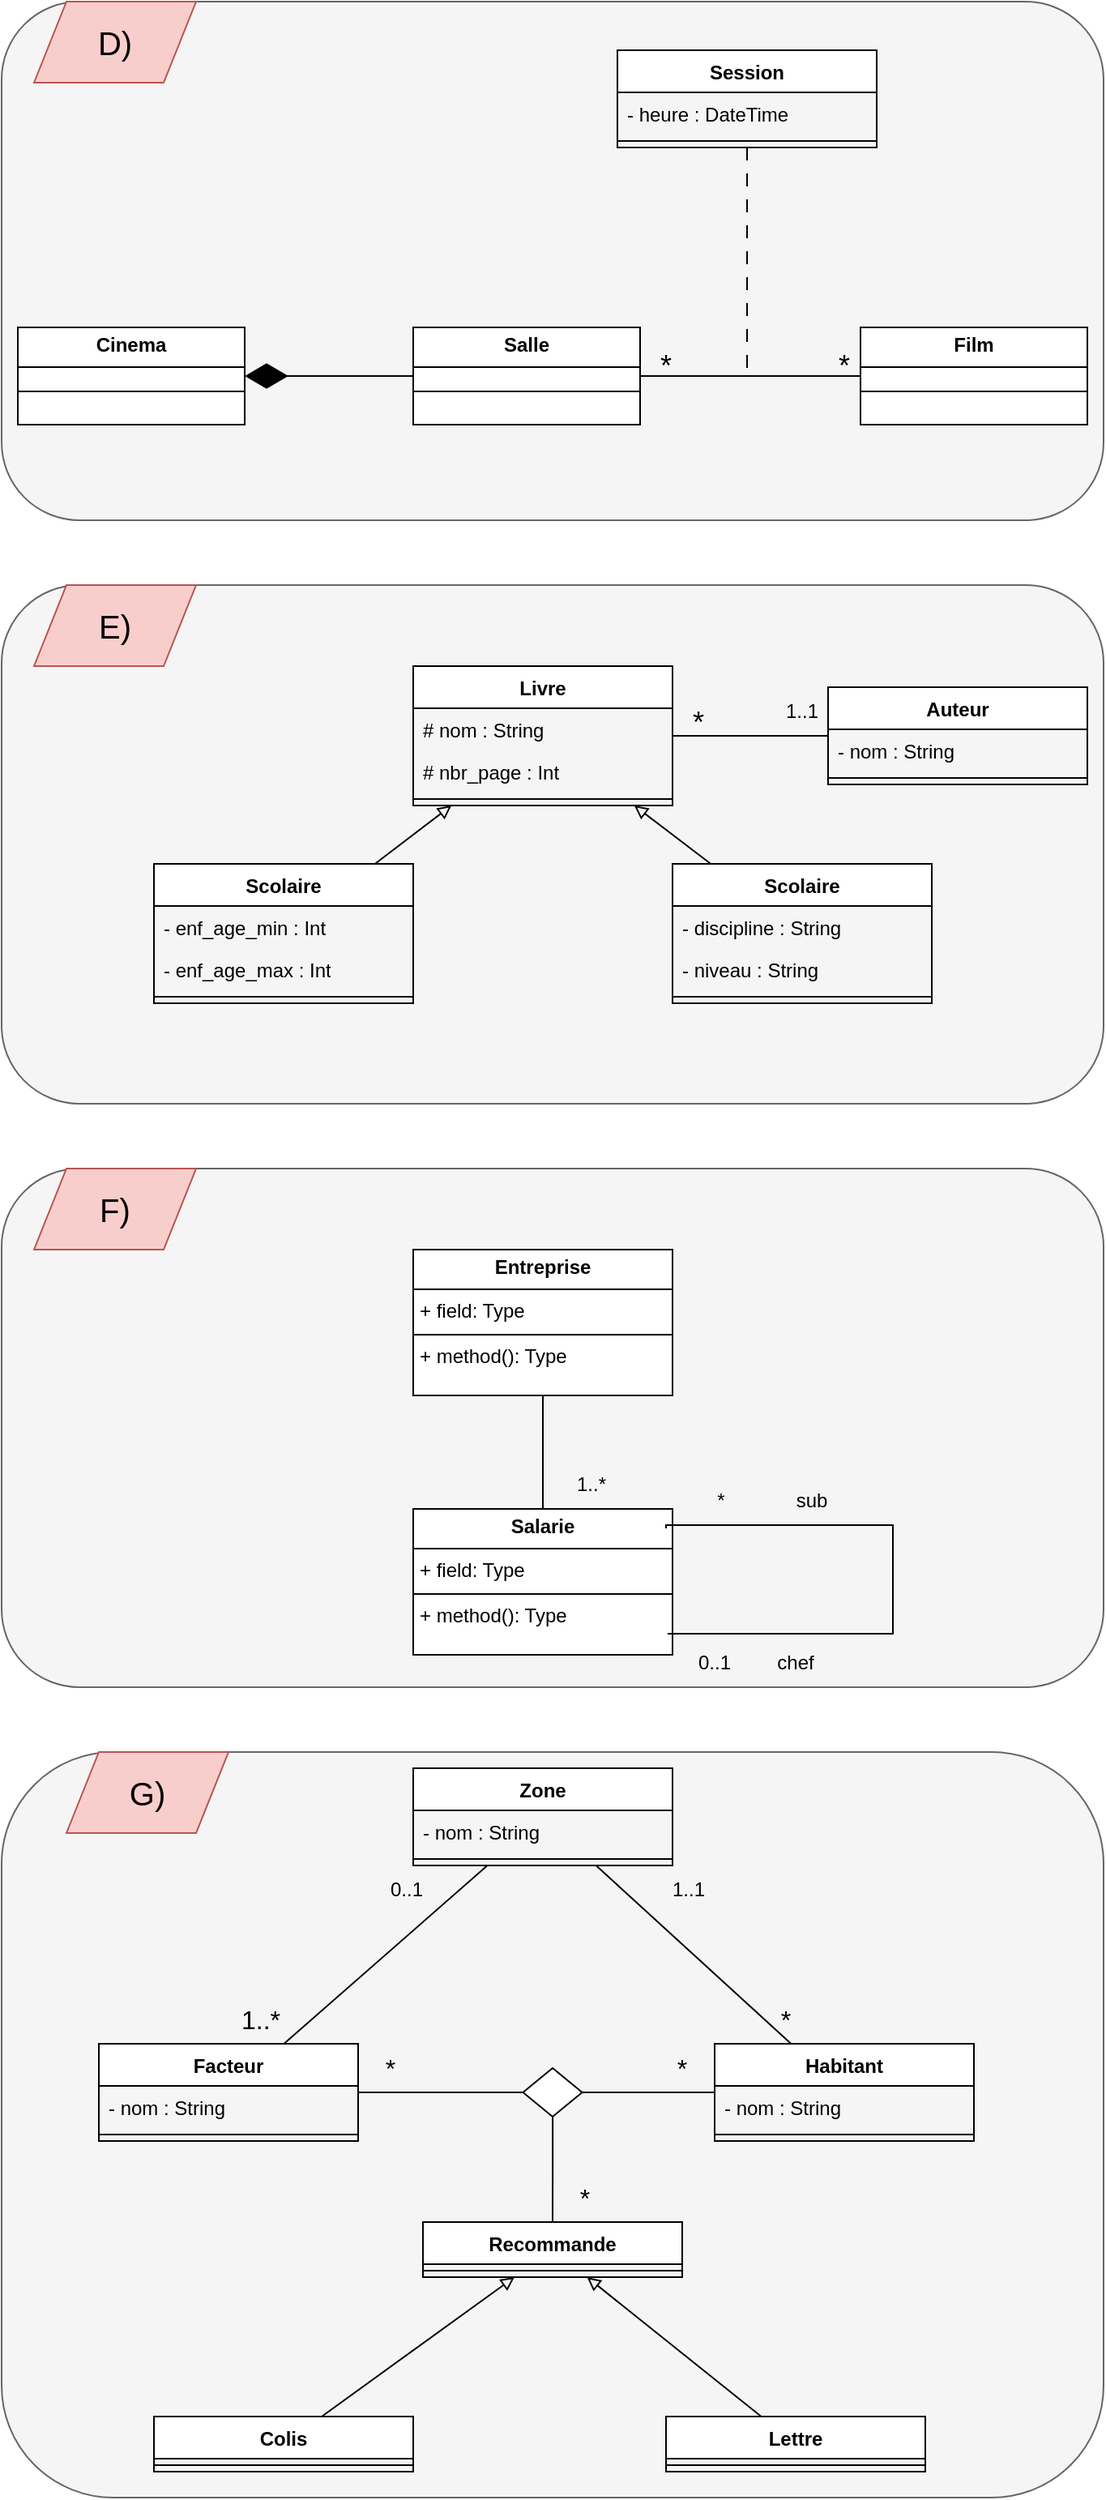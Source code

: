 <mxfile version="27.0.6">
  <diagram name="Page-1" id="Q0PIo-2i7bnXa_9pYqrQ">
    <mxGraphModel dx="898" dy="750" grid="1" gridSize="10" guides="1" tooltips="1" connect="1" arrows="1" fold="1" page="1" pageScale="1" pageWidth="827" pageHeight="1169" math="0" shadow="0">
      <root>
        <mxCell id="0" />
        <mxCell id="1" parent="0" />
        <mxCell id="LR8l_ZA1qz5UWRUe_UtI-1" value="" style="rounded=1;whiteSpace=wrap;html=1;fillColor=#f5f5f5;fontColor=#333333;strokeColor=#666666;" parent="1" vertex="1">
          <mxGeometry x="80" y="80" width="680" height="320" as="geometry" />
        </mxCell>
        <mxCell id="LR8l_ZA1qz5UWRUe_UtI-2" value="&lt;font style=&quot;font-size: 20px;&quot;&gt;D)&lt;/font&gt;" style="shape=parallelogram;perimeter=parallelogramPerimeter;whiteSpace=wrap;html=1;fixedSize=1;fillColor=#f8cecc;strokeColor=#b85450;" parent="1" vertex="1">
          <mxGeometry x="100" y="80" width="100" height="50" as="geometry" />
        </mxCell>
        <mxCell id="LR8l_ZA1qz5UWRUe_UtI-4" value="&lt;p style=&quot;margin:0px;margin-top:4px;text-align:center;&quot;&gt;&lt;b&gt;Cinema&lt;/b&gt;&lt;/p&gt;&lt;hr size=&quot;1&quot; style=&quot;border-style:solid;&quot;&gt;&lt;div style=&quot;height:2px;&quot;&gt;&lt;/div&gt;&lt;hr size=&quot;1&quot; style=&quot;border-style:solid;&quot;&gt;&lt;div style=&quot;height:2px;&quot;&gt;&lt;/div&gt;" style="verticalAlign=top;align=left;overflow=fill;html=1;whiteSpace=wrap;" parent="1" vertex="1">
          <mxGeometry x="90" y="281" width="140" height="60" as="geometry" />
        </mxCell>
        <mxCell id="2qF_T3SmxSKu9OVV5jv2-1" style="rounded=0;orthogonalLoop=1;jettySize=auto;html=1;entryX=0;entryY=0.5;entryDx=0;entryDy=0;endArrow=none;startFill=0;" parent="1" source="7bh3WnlcI_e72tTwCWZT-6" target="LR8l_ZA1qz5UWRUe_UtI-6" edge="1">
          <mxGeometry relative="1" as="geometry" />
        </mxCell>
        <mxCell id="LR8l_ZA1qz5UWRUe_UtI-5" value="&lt;p style=&quot;margin:0px;margin-top:4px;text-align:center;&quot;&gt;&lt;b&gt;Salle&lt;/b&gt;&lt;/p&gt;&lt;hr size=&quot;1&quot; style=&quot;border-style:solid;&quot;&gt;&lt;div style=&quot;height:2px;&quot;&gt;&lt;/div&gt;&lt;hr size=&quot;1&quot; style=&quot;border-style:solid;&quot;&gt;&lt;div style=&quot;height:2px;&quot;&gt;&lt;/div&gt;" style="verticalAlign=top;align=left;overflow=fill;html=1;whiteSpace=wrap;" parent="1" vertex="1">
          <mxGeometry x="334" y="281" width="140" height="60" as="geometry" />
        </mxCell>
        <mxCell id="LR8l_ZA1qz5UWRUe_UtI-6" value="&lt;p style=&quot;margin:0px;margin-top:4px;text-align:center;&quot;&gt;&lt;b&gt;Film&lt;/b&gt;&lt;/p&gt;&lt;hr size=&quot;1&quot; style=&quot;border-style:solid;&quot;&gt;&lt;div style=&quot;height:2px;&quot;&gt;&lt;/div&gt;&lt;hr size=&quot;1&quot; style=&quot;border-style:solid;&quot;&gt;&lt;div style=&quot;height:2px;&quot;&gt;&lt;/div&gt;" style="verticalAlign=top;align=left;overflow=fill;html=1;whiteSpace=wrap;" parent="1" vertex="1">
          <mxGeometry x="610" y="281" width="140" height="60" as="geometry" />
        </mxCell>
        <mxCell id="LR8l_ZA1qz5UWRUe_UtI-9" value="" style="rounded=1;whiteSpace=wrap;html=1;fillColor=#f5f5f5;fontColor=#333333;strokeColor=#666666;" parent="1" vertex="1">
          <mxGeometry x="80" y="440" width="680" height="320" as="geometry" />
        </mxCell>
        <mxCell id="LR8l_ZA1qz5UWRUe_UtI-10" value="&lt;font style=&quot;font-size: 20px;&quot;&gt;E)&lt;/font&gt;" style="shape=parallelogram;perimeter=parallelogramPerimeter;whiteSpace=wrap;html=1;fixedSize=1;fillColor=#f8cecc;strokeColor=#b85450;" parent="1" vertex="1">
          <mxGeometry x="100" y="440" width="100" height="50" as="geometry" />
        </mxCell>
        <mxCell id="LR8l_ZA1qz5UWRUe_UtI-11" value="" style="rounded=1;whiteSpace=wrap;html=1;fillColor=#f5f5f5;fontColor=#333333;strokeColor=#666666;" parent="1" vertex="1">
          <mxGeometry x="80" y="800" width="680" height="320" as="geometry" />
        </mxCell>
        <mxCell id="LR8l_ZA1qz5UWRUe_UtI-12" value="&lt;font style=&quot;font-size: 20px;&quot;&gt;F)&lt;/font&gt;" style="shape=parallelogram;perimeter=parallelogramPerimeter;whiteSpace=wrap;html=1;fixedSize=1;fillColor=#f8cecc;strokeColor=#b85450;" parent="1" vertex="1">
          <mxGeometry x="100" y="800" width="100" height="50" as="geometry" />
        </mxCell>
        <mxCell id="LR8l_ZA1qz5UWRUe_UtI-13" value="" style="rounded=1;whiteSpace=wrap;html=1;fillColor=#f5f5f5;fontColor=#333333;strokeColor=#666666;" parent="1" vertex="1">
          <mxGeometry x="80" y="1160" width="680" height="460" as="geometry" />
        </mxCell>
        <mxCell id="LR8l_ZA1qz5UWRUe_UtI-14" value="&lt;font style=&quot;font-size: 20px;&quot;&gt;G)&lt;/font&gt;" style="shape=parallelogram;perimeter=parallelogramPerimeter;whiteSpace=wrap;html=1;fixedSize=1;fillColor=#f8cecc;strokeColor=#b85450;" parent="1" vertex="1">
          <mxGeometry x="120" y="1160" width="100" height="50" as="geometry" />
        </mxCell>
        <mxCell id="hNnfSYcbuitZRMs8XukD-15" style="rounded=0;orthogonalLoop=1;jettySize=auto;html=1;endArrow=block;endFill=0;" parent="1" source="hNnfSYcbuitZRMs8XukD-9" target="2qF_T3SmxSKu9OVV5jv2-13" edge="1">
          <mxGeometry relative="1" as="geometry">
            <mxPoint x="414" y="550" as="targetPoint" />
          </mxGeometry>
        </mxCell>
        <mxCell id="hNnfSYcbuitZRMs8XukD-9" value="Scolaire" style="swimlane;fontStyle=1;align=center;verticalAlign=top;childLayout=stackLayout;horizontal=1;startSize=26;horizontalStack=0;resizeParent=1;resizeParentMax=0;resizeLast=0;collapsible=1;marginBottom=0;whiteSpace=wrap;html=1;" parent="1" vertex="1">
          <mxGeometry x="494" y="612" width="160" height="86" as="geometry" />
        </mxCell>
        <mxCell id="hNnfSYcbuitZRMs8XukD-10" value="- discipline : String" style="text;strokeColor=none;fillColor=none;align=left;verticalAlign=top;spacingLeft=4;spacingRight=4;overflow=hidden;rotatable=0;points=[[0,0.5],[1,0.5]];portConstraint=eastwest;whiteSpace=wrap;html=1;" parent="hNnfSYcbuitZRMs8XukD-9" vertex="1">
          <mxGeometry y="26" width="160" height="26" as="geometry" />
        </mxCell>
        <mxCell id="hNnfSYcbuitZRMs8XukD-13" value="- niveau : String" style="text;strokeColor=none;fillColor=none;align=left;verticalAlign=top;spacingLeft=4;spacingRight=4;overflow=hidden;rotatable=0;points=[[0,0.5],[1,0.5]];portConstraint=eastwest;whiteSpace=wrap;html=1;" parent="hNnfSYcbuitZRMs8XukD-9" vertex="1">
          <mxGeometry y="52" width="160" height="26" as="geometry" />
        </mxCell>
        <mxCell id="hNnfSYcbuitZRMs8XukD-11" value="" style="line;strokeWidth=1;fillColor=none;align=left;verticalAlign=middle;spacingTop=-1;spacingLeft=3;spacingRight=3;rotatable=0;labelPosition=right;points=[];portConstraint=eastwest;strokeColor=inherit;" parent="hNnfSYcbuitZRMs8XukD-9" vertex="1">
          <mxGeometry y="78" width="160" height="8" as="geometry" />
        </mxCell>
        <mxCell id="hNnfSYcbuitZRMs8XukD-22" style="rounded=0;orthogonalLoop=1;jettySize=auto;html=1;endArrow=block;endFill=0;" parent="1" source="hNnfSYcbuitZRMs8XukD-17" target="2qF_T3SmxSKu9OVV5jv2-13" edge="1">
          <mxGeometry relative="1" as="geometry">
            <mxPoint x="414" y="550" as="targetPoint" />
          </mxGeometry>
        </mxCell>
        <mxCell id="hNnfSYcbuitZRMs8XukD-17" value="Scolaire" style="swimlane;fontStyle=1;align=center;verticalAlign=top;childLayout=stackLayout;horizontal=1;startSize=26;horizontalStack=0;resizeParent=1;resizeParentMax=0;resizeLast=0;collapsible=1;marginBottom=0;whiteSpace=wrap;html=1;" parent="1" vertex="1">
          <mxGeometry x="174" y="612" width="160" height="86" as="geometry" />
        </mxCell>
        <mxCell id="hNnfSYcbuitZRMs8XukD-18" value="- enf_age_min : Int" style="text;strokeColor=none;fillColor=none;align=left;verticalAlign=top;spacingLeft=4;spacingRight=4;overflow=hidden;rotatable=0;points=[[0,0.5],[1,0.5]];portConstraint=eastwest;whiteSpace=wrap;html=1;" parent="hNnfSYcbuitZRMs8XukD-17" vertex="1">
          <mxGeometry y="26" width="160" height="26" as="geometry" />
        </mxCell>
        <mxCell id="hNnfSYcbuitZRMs8XukD-19" value="- enf_age_max : Int" style="text;strokeColor=none;fillColor=none;align=left;verticalAlign=top;spacingLeft=4;spacingRight=4;overflow=hidden;rotatable=0;points=[[0,0.5],[1,0.5]];portConstraint=eastwest;whiteSpace=wrap;html=1;" parent="hNnfSYcbuitZRMs8XukD-17" vertex="1">
          <mxGeometry y="52" width="160" height="26" as="geometry" />
        </mxCell>
        <mxCell id="hNnfSYcbuitZRMs8XukD-20" value="" style="line;strokeWidth=1;fillColor=none;align=left;verticalAlign=middle;spacingTop=-1;spacingLeft=3;spacingRight=3;rotatable=0;labelPosition=right;points=[];portConstraint=eastwest;strokeColor=inherit;" parent="hNnfSYcbuitZRMs8XukD-17" vertex="1">
          <mxGeometry y="78" width="160" height="8" as="geometry" />
        </mxCell>
        <mxCell id="2qF_T3SmxSKu9OVV5jv2-56" style="rounded=0;orthogonalLoop=1;jettySize=auto;html=1;entryX=0.5;entryY=0;entryDx=0;entryDy=0;endArrow=none;startFill=0;" parent="1" source="hNnfSYcbuitZRMs8XukD-23" target="hNnfSYcbuitZRMs8XukD-24" edge="1">
          <mxGeometry relative="1" as="geometry" />
        </mxCell>
        <mxCell id="hNnfSYcbuitZRMs8XukD-23" value="&lt;p style=&quot;margin:0px;margin-top:4px;text-align:center;&quot;&gt;&lt;b&gt;Entreprise&lt;/b&gt;&lt;/p&gt;&lt;hr size=&quot;1&quot; style=&quot;border-style:solid;&quot;&gt;&lt;p style=&quot;margin:0px;margin-left:4px;&quot;&gt;+ field: Type&lt;/p&gt;&lt;hr size=&quot;1&quot; style=&quot;border-style:solid;&quot;&gt;&lt;p style=&quot;margin:0px;margin-left:4px;&quot;&gt;+ method(): Type&lt;/p&gt;" style="verticalAlign=top;align=left;overflow=fill;html=1;whiteSpace=wrap;" parent="1" vertex="1">
          <mxGeometry x="334" y="850" width="160" height="90" as="geometry" />
        </mxCell>
        <mxCell id="hNnfSYcbuitZRMs8XukD-24" value="&lt;p style=&quot;margin:0px;margin-top:4px;text-align:center;&quot;&gt;&lt;b&gt;Salarie&lt;/b&gt;&lt;/p&gt;&lt;hr size=&quot;1&quot; style=&quot;border-style:solid;&quot;&gt;&lt;p style=&quot;margin:0px;margin-left:4px;&quot;&gt;+ field: Type&lt;/p&gt;&lt;hr size=&quot;1&quot; style=&quot;border-style:solid;&quot;&gt;&lt;p style=&quot;margin:0px;margin-left:4px;&quot;&gt;+ method(): Type&lt;/p&gt;" style="verticalAlign=top;align=left;overflow=fill;html=1;whiteSpace=wrap;" parent="1" vertex="1">
          <mxGeometry x="334" y="1010" width="160" height="90" as="geometry" />
        </mxCell>
        <mxCell id="2qF_T3SmxSKu9OVV5jv2-3" style="rounded=0;orthogonalLoop=1;jettySize=auto;html=1;endArrow=none;startFill=0;dashed=1;dashPattern=8 8;" parent="1" source="2qF_T3SmxSKu9OVV5jv2-9" edge="1">
          <mxGeometry relative="1" as="geometry">
            <mxPoint x="540" y="310" as="targetPoint" />
            <mxPoint x="622.353" y="100" as="sourcePoint" />
          </mxGeometry>
        </mxCell>
        <mxCell id="2qF_T3SmxSKu9OVV5jv2-9" value="Session" style="swimlane;fontStyle=1;align=center;verticalAlign=top;childLayout=stackLayout;horizontal=1;startSize=26;horizontalStack=0;resizeParent=1;resizeParentMax=0;resizeLast=0;collapsible=1;marginBottom=0;whiteSpace=wrap;html=1;" parent="1" vertex="1">
          <mxGeometry x="460" y="110" width="160" height="60" as="geometry" />
        </mxCell>
        <mxCell id="2qF_T3SmxSKu9OVV5jv2-10" value="- heure : DateTime&amp;nbsp;" style="text;strokeColor=none;fillColor=none;align=left;verticalAlign=top;spacingLeft=4;spacingRight=4;overflow=hidden;rotatable=0;points=[[0,0.5],[1,0.5]];portConstraint=eastwest;whiteSpace=wrap;html=1;" parent="2qF_T3SmxSKu9OVV5jv2-9" vertex="1">
          <mxGeometry y="26" width="160" height="26" as="geometry" />
        </mxCell>
        <mxCell id="2qF_T3SmxSKu9OVV5jv2-11" value="" style="line;strokeWidth=1;fillColor=none;align=left;verticalAlign=middle;spacingTop=-1;spacingLeft=3;spacingRight=3;rotatable=0;labelPosition=right;points=[];portConstraint=eastwest;strokeColor=inherit;" parent="2qF_T3SmxSKu9OVV5jv2-9" vertex="1">
          <mxGeometry y="52" width="160" height="8" as="geometry" />
        </mxCell>
        <mxCell id="7bh3WnlcI_e72tTwCWZT-12" style="edgeStyle=orthogonalEdgeStyle;rounded=0;orthogonalLoop=1;jettySize=auto;html=1;endArrow=none;startFill=0;" edge="1" parent="1" source="2qF_T3SmxSKu9OVV5jv2-13" target="7bh3WnlcI_e72tTwCWZT-8">
          <mxGeometry relative="1" as="geometry" />
        </mxCell>
        <mxCell id="2qF_T3SmxSKu9OVV5jv2-13" value="Livre" style="swimlane;fontStyle=1;align=center;verticalAlign=top;childLayout=stackLayout;horizontal=1;startSize=26;horizontalStack=0;resizeParent=1;resizeParentMax=0;resizeLast=0;collapsible=1;marginBottom=0;whiteSpace=wrap;html=1;" parent="1" vertex="1">
          <mxGeometry x="334" y="490" width="160" height="86" as="geometry" />
        </mxCell>
        <mxCell id="2qF_T3SmxSKu9OVV5jv2-14" value="# nom : String&lt;div&gt;&lt;br&gt;&lt;/div&gt;" style="text;strokeColor=none;fillColor=none;align=left;verticalAlign=top;spacingLeft=4;spacingRight=4;overflow=hidden;rotatable=0;points=[[0,0.5],[1,0.5]];portConstraint=eastwest;whiteSpace=wrap;html=1;" parent="2qF_T3SmxSKu9OVV5jv2-13" vertex="1">
          <mxGeometry y="26" width="160" height="26" as="geometry" />
        </mxCell>
        <mxCell id="2qF_T3SmxSKu9OVV5jv2-17" value="# nbr_page : Int" style="text;strokeColor=none;fillColor=none;align=left;verticalAlign=top;spacingLeft=4;spacingRight=4;overflow=hidden;rotatable=0;points=[[0,0.5],[1,0.5]];portConstraint=eastwest;whiteSpace=wrap;html=1;" parent="2qF_T3SmxSKu9OVV5jv2-13" vertex="1">
          <mxGeometry y="52" width="160" height="26" as="geometry" />
        </mxCell>
        <mxCell id="2qF_T3SmxSKu9OVV5jv2-15" value="" style="line;strokeWidth=1;fillColor=none;align=left;verticalAlign=middle;spacingTop=-1;spacingLeft=3;spacingRight=3;rotatable=0;labelPosition=right;points=[];portConstraint=eastwest;strokeColor=inherit;" parent="2qF_T3SmxSKu9OVV5jv2-13" vertex="1">
          <mxGeometry y="78" width="160" height="8" as="geometry" />
        </mxCell>
        <mxCell id="2qF_T3SmxSKu9OVV5jv2-18" value="Recommande" style="swimlane;fontStyle=1;align=center;verticalAlign=top;childLayout=stackLayout;horizontal=1;startSize=26;horizontalStack=0;resizeParent=1;resizeParentMax=0;resizeLast=0;collapsible=1;marginBottom=0;whiteSpace=wrap;html=1;" parent="1" vertex="1">
          <mxGeometry x="340" y="1450" width="160" height="34" as="geometry" />
        </mxCell>
        <mxCell id="2qF_T3SmxSKu9OVV5jv2-20" value="" style="line;strokeWidth=1;fillColor=none;align=left;verticalAlign=middle;spacingTop=-1;spacingLeft=3;spacingRight=3;rotatable=0;labelPosition=right;points=[];portConstraint=eastwest;strokeColor=inherit;" parent="2qF_T3SmxSKu9OVV5jv2-18" vertex="1">
          <mxGeometry y="26" width="160" height="8" as="geometry" />
        </mxCell>
        <mxCell id="2qF_T3SmxSKu9OVV5jv2-31" style="rounded=0;orthogonalLoop=1;jettySize=auto;html=1;endArrow=block;endFill=0;" parent="1" source="2qF_T3SmxSKu9OVV5jv2-22" target="2qF_T3SmxSKu9OVV5jv2-18" edge="1">
          <mxGeometry relative="1" as="geometry" />
        </mxCell>
        <mxCell id="2qF_T3SmxSKu9OVV5jv2-22" value="Colis" style="swimlane;fontStyle=1;align=center;verticalAlign=top;childLayout=stackLayout;horizontal=1;startSize=26;horizontalStack=0;resizeParent=1;resizeParentMax=0;resizeLast=0;collapsible=1;marginBottom=0;whiteSpace=wrap;html=1;" parent="1" vertex="1">
          <mxGeometry x="174" y="1570" width="160" height="34" as="geometry" />
        </mxCell>
        <mxCell id="2qF_T3SmxSKu9OVV5jv2-24" value="" style="line;strokeWidth=1;fillColor=none;align=left;verticalAlign=middle;spacingTop=-1;spacingLeft=3;spacingRight=3;rotatable=0;labelPosition=right;points=[];portConstraint=eastwest;strokeColor=inherit;" parent="2qF_T3SmxSKu9OVV5jv2-22" vertex="1">
          <mxGeometry y="26" width="160" height="8" as="geometry" />
        </mxCell>
        <mxCell id="2qF_T3SmxSKu9OVV5jv2-30" style="rounded=0;orthogonalLoop=1;jettySize=auto;html=1;endArrow=block;endFill=0;" parent="1" source="2qF_T3SmxSKu9OVV5jv2-26" target="2qF_T3SmxSKu9OVV5jv2-18" edge="1">
          <mxGeometry relative="1" as="geometry" />
        </mxCell>
        <mxCell id="2qF_T3SmxSKu9OVV5jv2-26" value="Lettre" style="swimlane;fontStyle=1;align=center;verticalAlign=top;childLayout=stackLayout;horizontal=1;startSize=26;horizontalStack=0;resizeParent=1;resizeParentMax=0;resizeLast=0;collapsible=1;marginBottom=0;whiteSpace=wrap;html=1;" parent="1" vertex="1">
          <mxGeometry x="490" y="1570" width="160" height="34" as="geometry" />
        </mxCell>
        <mxCell id="2qF_T3SmxSKu9OVV5jv2-28" value="" style="line;strokeWidth=1;fillColor=none;align=left;verticalAlign=middle;spacingTop=-1;spacingLeft=3;spacingRight=3;rotatable=0;labelPosition=right;points=[];portConstraint=eastwest;strokeColor=inherit;" parent="2qF_T3SmxSKu9OVV5jv2-26" vertex="1">
          <mxGeometry y="26" width="160" height="8" as="geometry" />
        </mxCell>
        <mxCell id="2qF_T3SmxSKu9OVV5jv2-32" value="Zone" style="swimlane;fontStyle=1;align=center;verticalAlign=top;childLayout=stackLayout;horizontal=1;startSize=26;horizontalStack=0;resizeParent=1;resizeParentMax=0;resizeLast=0;collapsible=1;marginBottom=0;whiteSpace=wrap;html=1;" parent="1" vertex="1">
          <mxGeometry x="334" y="1170" width="160" height="60" as="geometry" />
        </mxCell>
        <mxCell id="2qF_T3SmxSKu9OVV5jv2-33" value="- nom : String" style="text;strokeColor=none;fillColor=none;align=left;verticalAlign=top;spacingLeft=4;spacingRight=4;overflow=hidden;rotatable=0;points=[[0,0.5],[1,0.5]];portConstraint=eastwest;whiteSpace=wrap;html=1;" parent="2qF_T3SmxSKu9OVV5jv2-32" vertex="1">
          <mxGeometry y="26" width="160" height="26" as="geometry" />
        </mxCell>
        <mxCell id="2qF_T3SmxSKu9OVV5jv2-34" value="" style="line;strokeWidth=1;fillColor=none;align=left;verticalAlign=middle;spacingTop=-1;spacingLeft=3;spacingRight=3;rotatable=0;labelPosition=right;points=[];portConstraint=eastwest;strokeColor=inherit;" parent="2qF_T3SmxSKu9OVV5jv2-32" vertex="1">
          <mxGeometry y="52" width="160" height="8" as="geometry" />
        </mxCell>
        <mxCell id="2qF_T3SmxSKu9OVV5jv2-44" style="rounded=0;orthogonalLoop=1;jettySize=auto;html=1;endArrow=none;startFill=0;" parent="1" source="2qF_T3SmxSKu9OVV5jv2-36" target="2qF_T3SmxSKu9OVV5jv2-32" edge="1">
          <mxGeometry relative="1" as="geometry" />
        </mxCell>
        <mxCell id="2qF_T3SmxSKu9OVV5jv2-36" value="Facteur" style="swimlane;fontStyle=1;align=center;verticalAlign=top;childLayout=stackLayout;horizontal=1;startSize=26;horizontalStack=0;resizeParent=1;resizeParentMax=0;resizeLast=0;collapsible=1;marginBottom=0;whiteSpace=wrap;html=1;" parent="1" vertex="1">
          <mxGeometry x="140" y="1340" width="160" height="60" as="geometry" />
        </mxCell>
        <mxCell id="2qF_T3SmxSKu9OVV5jv2-37" value="- nom : String" style="text;strokeColor=none;fillColor=none;align=left;verticalAlign=top;spacingLeft=4;spacingRight=4;overflow=hidden;rotatable=0;points=[[0,0.5],[1,0.5]];portConstraint=eastwest;whiteSpace=wrap;html=1;" parent="2qF_T3SmxSKu9OVV5jv2-36" vertex="1">
          <mxGeometry y="26" width="160" height="26" as="geometry" />
        </mxCell>
        <mxCell id="2qF_T3SmxSKu9OVV5jv2-38" value="" style="line;strokeWidth=1;fillColor=none;align=left;verticalAlign=middle;spacingTop=-1;spacingLeft=3;spacingRight=3;rotatable=0;labelPosition=right;points=[];portConstraint=eastwest;strokeColor=inherit;" parent="2qF_T3SmxSKu9OVV5jv2-36" vertex="1">
          <mxGeometry y="52" width="160" height="8" as="geometry" />
        </mxCell>
        <mxCell id="2qF_T3SmxSKu9OVV5jv2-45" style="rounded=0;orthogonalLoop=1;jettySize=auto;html=1;endArrow=none;startFill=0;" parent="1" source="2qF_T3SmxSKu9OVV5jv2-40" target="2qF_T3SmxSKu9OVV5jv2-32" edge="1">
          <mxGeometry relative="1" as="geometry" />
        </mxCell>
        <mxCell id="2qF_T3SmxSKu9OVV5jv2-40" value="Habitant" style="swimlane;fontStyle=1;align=center;verticalAlign=top;childLayout=stackLayout;horizontal=1;startSize=26;horizontalStack=0;resizeParent=1;resizeParentMax=0;resizeLast=0;collapsible=1;marginBottom=0;whiteSpace=wrap;html=1;" parent="1" vertex="1">
          <mxGeometry x="520" y="1340" width="160" height="60" as="geometry" />
        </mxCell>
        <mxCell id="2qF_T3SmxSKu9OVV5jv2-41" value="- nom : String" style="text;strokeColor=none;fillColor=none;align=left;verticalAlign=top;spacingLeft=4;spacingRight=4;overflow=hidden;rotatable=0;points=[[0,0.5],[1,0.5]];portConstraint=eastwest;whiteSpace=wrap;html=1;" parent="2qF_T3SmxSKu9OVV5jv2-40" vertex="1">
          <mxGeometry y="26" width="160" height="26" as="geometry" />
        </mxCell>
        <mxCell id="2qF_T3SmxSKu9OVV5jv2-42" value="" style="line;strokeWidth=1;fillColor=none;align=left;verticalAlign=middle;spacingTop=-1;spacingLeft=3;spacingRight=3;rotatable=0;labelPosition=right;points=[];portConstraint=eastwest;strokeColor=inherit;" parent="2qF_T3SmxSKu9OVV5jv2-40" vertex="1">
          <mxGeometry y="52" width="160" height="8" as="geometry" />
        </mxCell>
        <mxCell id="2qF_T3SmxSKu9OVV5jv2-48" value="&lt;font style=&quot;font-size: 16px;&quot;&gt;1..*&lt;/font&gt;" style="text;html=1;align=center;verticalAlign=middle;whiteSpace=wrap;rounded=0;" parent="1" vertex="1">
          <mxGeometry x="210" y="1310" width="60" height="30" as="geometry" />
        </mxCell>
        <mxCell id="2qF_T3SmxSKu9OVV5jv2-49" value="0..1" style="text;html=1;align=center;verticalAlign=middle;whiteSpace=wrap;rounded=0;" parent="1" vertex="1">
          <mxGeometry x="300" y="1230" width="60" height="30" as="geometry" />
        </mxCell>
        <mxCell id="2qF_T3SmxSKu9OVV5jv2-50" value="1..1" style="text;html=1;align=center;verticalAlign=middle;whiteSpace=wrap;rounded=0;" parent="1" vertex="1">
          <mxGeometry x="474" y="1230" width="60" height="30" as="geometry" />
        </mxCell>
        <mxCell id="2qF_T3SmxSKu9OVV5jv2-51" value="&lt;font style=&quot;font-size: 16px;&quot;&gt;*&lt;/font&gt;" style="text;html=1;align=center;verticalAlign=middle;whiteSpace=wrap;rounded=0;" parent="1" vertex="1">
          <mxGeometry x="534" y="1310" width="60" height="30" as="geometry" />
        </mxCell>
        <mxCell id="2qF_T3SmxSKu9OVV5jv2-57" value="1..*" style="text;html=1;align=center;verticalAlign=middle;whiteSpace=wrap;rounded=0;" parent="1" vertex="1">
          <mxGeometry x="414" y="980" width="60" height="30" as="geometry" />
        </mxCell>
        <mxCell id="2qF_T3SmxSKu9OVV5jv2-59" style="edgeStyle=orthogonalEdgeStyle;rounded=0;orthogonalLoop=1;jettySize=auto;html=1;exitX=0.975;exitY=0.133;exitDx=0;exitDy=0;exitPerimeter=0;entryX=0.981;entryY=0.856;entryDx=0;entryDy=0;entryPerimeter=0;endArrow=none;startFill=0;" parent="1" source="hNnfSYcbuitZRMs8XukD-24" target="hNnfSYcbuitZRMs8XukD-24" edge="1">
          <mxGeometry relative="1" as="geometry">
            <Array as="points">
              <mxPoint x="490" y="1020" />
              <mxPoint x="630" y="1020" />
              <mxPoint x="630" y="1087" />
            </Array>
          </mxGeometry>
        </mxCell>
        <mxCell id="2qF_T3SmxSKu9OVV5jv2-60" value="*" style="text;html=1;align=center;verticalAlign=middle;whiteSpace=wrap;rounded=0;" parent="1" vertex="1">
          <mxGeometry x="494" y="990" width="60" height="30" as="geometry" />
        </mxCell>
        <mxCell id="2qF_T3SmxSKu9OVV5jv2-61" value="sub" style="text;html=1;align=center;verticalAlign=middle;whiteSpace=wrap;rounded=0;" parent="1" vertex="1">
          <mxGeometry x="550" y="990" width="60" height="30" as="geometry" />
        </mxCell>
        <mxCell id="K8MC5bdhONwPJp8e-tmG-4" style="rounded=0;orthogonalLoop=1;jettySize=auto;html=1;endArrow=none;startFill=0;" parent="1" source="K8MC5bdhONwPJp8e-tmG-2" target="2qF_T3SmxSKu9OVV5jv2-40" edge="1">
          <mxGeometry relative="1" as="geometry" />
        </mxCell>
        <mxCell id="K8MC5bdhONwPJp8e-tmG-5" style="rounded=0;orthogonalLoop=1;jettySize=auto;html=1;endArrow=none;startFill=0;" parent="1" source="K8MC5bdhONwPJp8e-tmG-2" target="2qF_T3SmxSKu9OVV5jv2-36" edge="1">
          <mxGeometry relative="1" as="geometry" />
        </mxCell>
        <mxCell id="K8MC5bdhONwPJp8e-tmG-6" style="edgeStyle=orthogonalEdgeStyle;rounded=0;orthogonalLoop=1;jettySize=auto;html=1;entryX=0.5;entryY=0;entryDx=0;entryDy=0;endArrow=none;startFill=0;" parent="1" source="K8MC5bdhONwPJp8e-tmG-2" target="2qF_T3SmxSKu9OVV5jv2-18" edge="1">
          <mxGeometry relative="1" as="geometry" />
        </mxCell>
        <mxCell id="K8MC5bdhONwPJp8e-tmG-2" value="" style="rhombus;whiteSpace=wrap;html=1;" parent="1" vertex="1">
          <mxGeometry x="401.75" y="1355" width="36.5" height="30" as="geometry" />
        </mxCell>
        <mxCell id="K8MC5bdhONwPJp8e-tmG-9" value="&lt;font style=&quot;font-size: 16px;&quot;&gt;*&lt;/font&gt;" style="text;html=1;align=center;verticalAlign=middle;whiteSpace=wrap;rounded=0;" parent="1" vertex="1">
          <mxGeometry x="470" y="1340" width="60" height="30" as="geometry" />
        </mxCell>
        <mxCell id="K8MC5bdhONwPJp8e-tmG-10" value="&lt;font style=&quot;font-size: 16px;&quot;&gt;*&lt;/font&gt;" style="text;html=1;align=center;verticalAlign=middle;whiteSpace=wrap;rounded=0;" parent="1" vertex="1">
          <mxGeometry x="290" y="1340" width="60" height="30" as="geometry" />
        </mxCell>
        <mxCell id="K8MC5bdhONwPJp8e-tmG-11" value="&lt;font style=&quot;font-size: 16px;&quot;&gt;*&lt;/font&gt;" style="text;html=1;align=center;verticalAlign=middle;whiteSpace=wrap;rounded=0;" parent="1" vertex="1">
          <mxGeometry x="410" y="1420" width="60" height="30" as="geometry" />
        </mxCell>
        <mxCell id="7bh3WnlcI_e72tTwCWZT-4" value="" style="endArrow=diamondThin;endFill=1;endSize=24;html=1;rounded=0;entryX=1;entryY=0.5;entryDx=0;entryDy=0;exitX=0;exitY=0.5;exitDx=0;exitDy=0;" edge="1" parent="1" source="LR8l_ZA1qz5UWRUe_UtI-5" target="LR8l_ZA1qz5UWRUe_UtI-4">
          <mxGeometry width="160" relative="1" as="geometry">
            <mxPoint x="330" y="190" as="sourcePoint" />
            <mxPoint x="490" y="190" as="targetPoint" />
          </mxGeometry>
        </mxCell>
        <mxCell id="7bh3WnlcI_e72tTwCWZT-5" value="&lt;font style=&quot;font-size: 18px;&quot;&gt;*&lt;/font&gt;" style="text;html=1;align=center;verticalAlign=middle;whiteSpace=wrap;rounded=0;" vertex="1" parent="1">
          <mxGeometry x="460" y="290" width="60" height="30" as="geometry" />
        </mxCell>
        <mxCell id="7bh3WnlcI_e72tTwCWZT-7" value="" style="rounded=0;orthogonalLoop=1;jettySize=auto;html=1;endArrow=none;startFill=0;" edge="1" parent="1" source="LR8l_ZA1qz5UWRUe_UtI-5" target="LR8l_ZA1qz5UWRUe_UtI-6">
          <mxGeometry relative="1" as="geometry">
            <mxPoint x="474" y="311" as="sourcePoint" />
            <mxPoint x="610" y="311" as="targetPoint" />
          </mxGeometry>
        </mxCell>
        <mxCell id="7bh3WnlcI_e72tTwCWZT-6" value="&lt;font style=&quot;font-size: 18px;&quot;&gt;*&lt;/font&gt;" style="text;html=1;align=center;verticalAlign=middle;whiteSpace=wrap;rounded=0;" vertex="1" parent="1">
          <mxGeometry x="570" y="290" width="60" height="30" as="geometry" />
        </mxCell>
        <mxCell id="7bh3WnlcI_e72tTwCWZT-8" value="Auteur" style="swimlane;fontStyle=1;align=center;verticalAlign=top;childLayout=stackLayout;horizontal=1;startSize=26;horizontalStack=0;resizeParent=1;resizeParentMax=0;resizeLast=0;collapsible=1;marginBottom=0;whiteSpace=wrap;html=1;" vertex="1" parent="1">
          <mxGeometry x="590" y="503" width="160" height="60" as="geometry" />
        </mxCell>
        <mxCell id="7bh3WnlcI_e72tTwCWZT-9" value="- nom : String" style="text;strokeColor=none;fillColor=none;align=left;verticalAlign=top;spacingLeft=4;spacingRight=4;overflow=hidden;rotatable=0;points=[[0,0.5],[1,0.5]];portConstraint=eastwest;whiteSpace=wrap;html=1;" vertex="1" parent="7bh3WnlcI_e72tTwCWZT-8">
          <mxGeometry y="26" width="160" height="26" as="geometry" />
        </mxCell>
        <mxCell id="7bh3WnlcI_e72tTwCWZT-10" value="" style="line;strokeWidth=1;fillColor=none;align=left;verticalAlign=middle;spacingTop=-1;spacingLeft=3;spacingRight=3;rotatable=0;labelPosition=right;points=[];portConstraint=eastwest;strokeColor=inherit;" vertex="1" parent="7bh3WnlcI_e72tTwCWZT-8">
          <mxGeometry y="52" width="160" height="8" as="geometry" />
        </mxCell>
        <mxCell id="7bh3WnlcI_e72tTwCWZT-13" value="&lt;font style=&quot;font-size: 18px;&quot;&gt;*&lt;/font&gt;" style="text;html=1;align=center;verticalAlign=middle;whiteSpace=wrap;rounded=0;" vertex="1" parent="1">
          <mxGeometry x="480" y="510" width="60" height="30" as="geometry" />
        </mxCell>
        <mxCell id="7bh3WnlcI_e72tTwCWZT-15" value="1..1" style="text;html=1;align=center;verticalAlign=middle;whiteSpace=wrap;rounded=0;" vertex="1" parent="1">
          <mxGeometry x="544" y="503" width="60" height="30" as="geometry" />
        </mxCell>
        <mxCell id="7bh3WnlcI_e72tTwCWZT-17" value="chef" style="text;html=1;align=center;verticalAlign=middle;whiteSpace=wrap;rounded=0;" vertex="1" parent="1">
          <mxGeometry x="540" y="1090" width="60" height="30" as="geometry" />
        </mxCell>
        <mxCell id="7bh3WnlcI_e72tTwCWZT-18" value="0..1" style="text;html=1;align=center;verticalAlign=middle;whiteSpace=wrap;rounded=0;" vertex="1" parent="1">
          <mxGeometry x="490" y="1090" width="60" height="30" as="geometry" />
        </mxCell>
      </root>
    </mxGraphModel>
  </diagram>
</mxfile>
